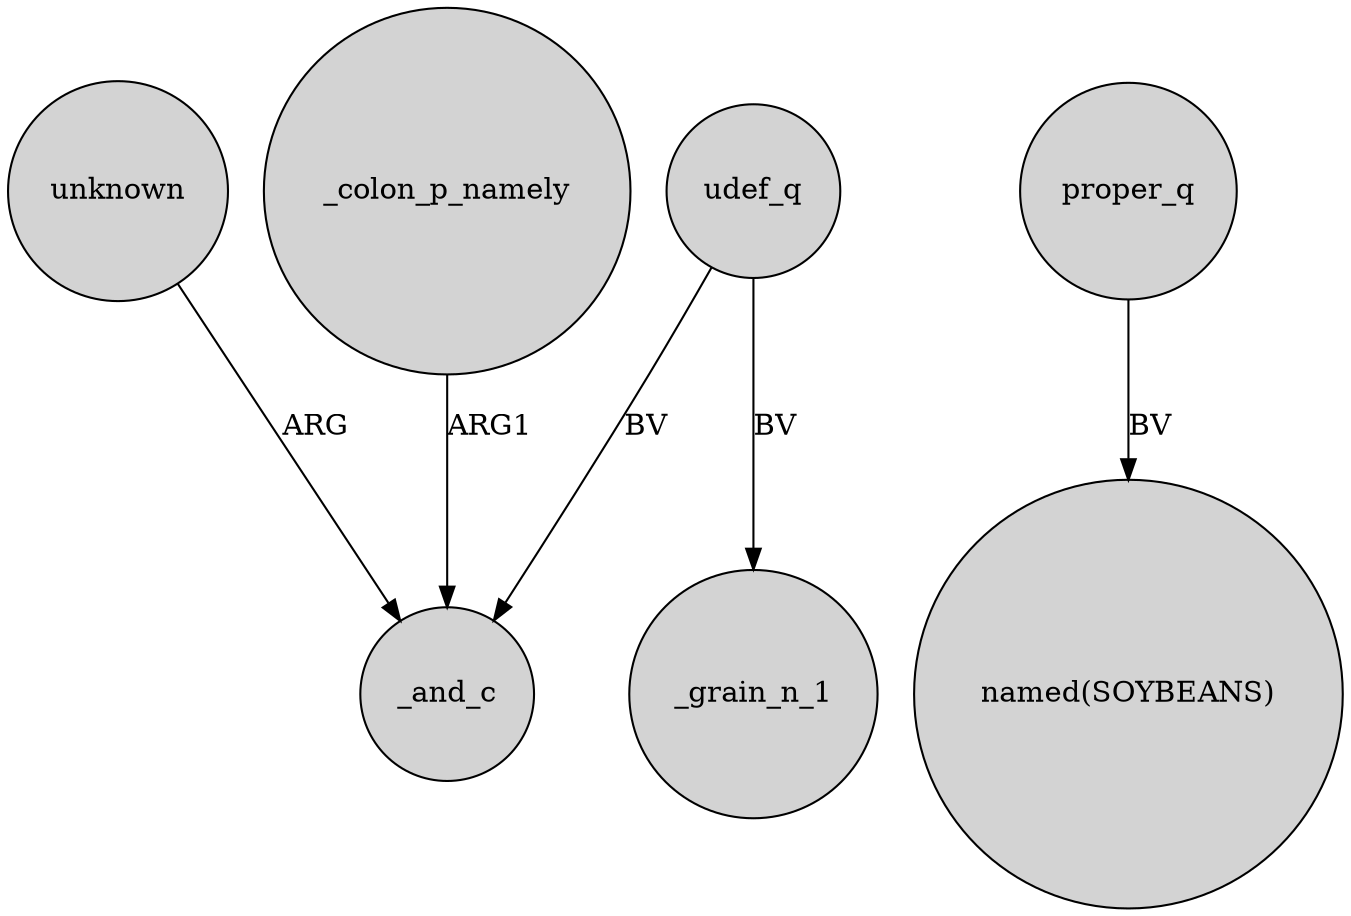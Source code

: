 digraph {
	node [shape=circle style=filled]
	unknown -> _and_c [label=ARG]
	proper_q -> "named(SOYBEANS)" [label=BV]
	udef_q -> _and_c [label=BV]
	udef_q -> _grain_n_1 [label=BV]
	_colon_p_namely -> _and_c [label=ARG1]
}

